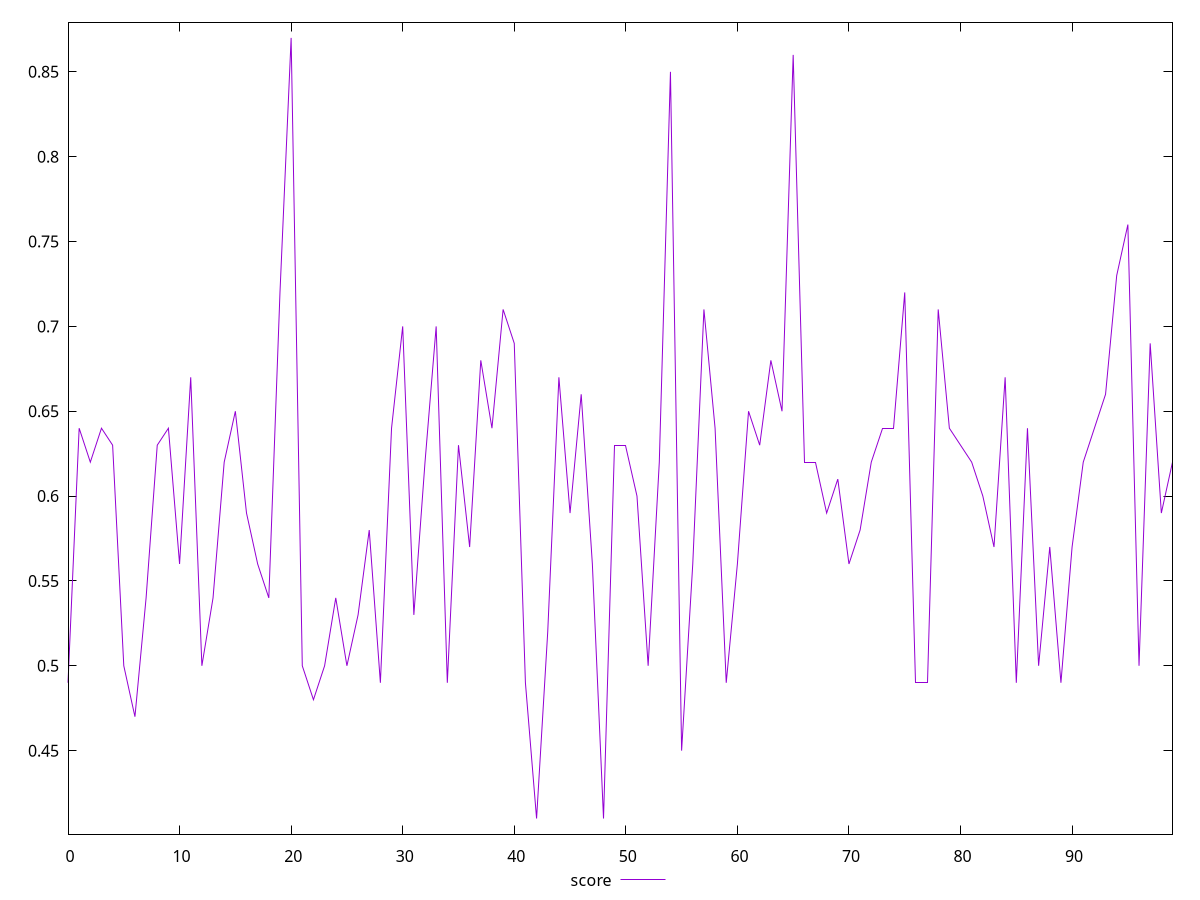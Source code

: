 reset

$score <<EOF
0 0.49
1 0.64
2 0.62
3 0.64
4 0.63
5 0.5
6 0.47
7 0.54
8 0.63
9 0.64
10 0.56
11 0.67
12 0.5
13 0.54
14 0.62
15 0.65
16 0.59
17 0.56
18 0.54
19 0.72
20 0.87
21 0.5
22 0.48
23 0.5
24 0.54
25 0.5
26 0.53
27 0.58
28 0.49
29 0.64
30 0.7
31 0.53
32 0.62
33 0.7
34 0.49
35 0.63
36 0.57
37 0.68
38 0.64
39 0.71
40 0.69
41 0.49
42 0.41
43 0.52
44 0.67
45 0.59
46 0.66
47 0.56
48 0.41
49 0.63
50 0.63
51 0.6
52 0.5
53 0.62
54 0.85
55 0.45
56 0.56
57 0.71
58 0.64
59 0.49
60 0.56
61 0.65
62 0.63
63 0.68
64 0.65
65 0.86
66 0.62
67 0.62
68 0.59
69 0.61
70 0.56
71 0.58
72 0.62
73 0.64
74 0.64
75 0.72
76 0.49
77 0.49
78 0.71
79 0.64
80 0.63
81 0.62
82 0.6
83 0.57
84 0.67
85 0.49
86 0.64
87 0.5
88 0.57
89 0.49
90 0.57
91 0.62
92 0.64
93 0.66
94 0.73
95 0.76
96 0.5
97 0.69
98 0.59
99 0.62
EOF

set key outside below
set xrange [0:99]
set yrange [0.4008:0.8792]
set trange [0.4008:0.8792]
set terminal svg size 640, 500 enhanced background rgb 'white'
set output "report_00015_2021-02-09T16-11-33.973Z/uses-http2/samples/pages+cached+noadtech+nomedia/score/values.svg"

plot $score title "score" with line

reset
